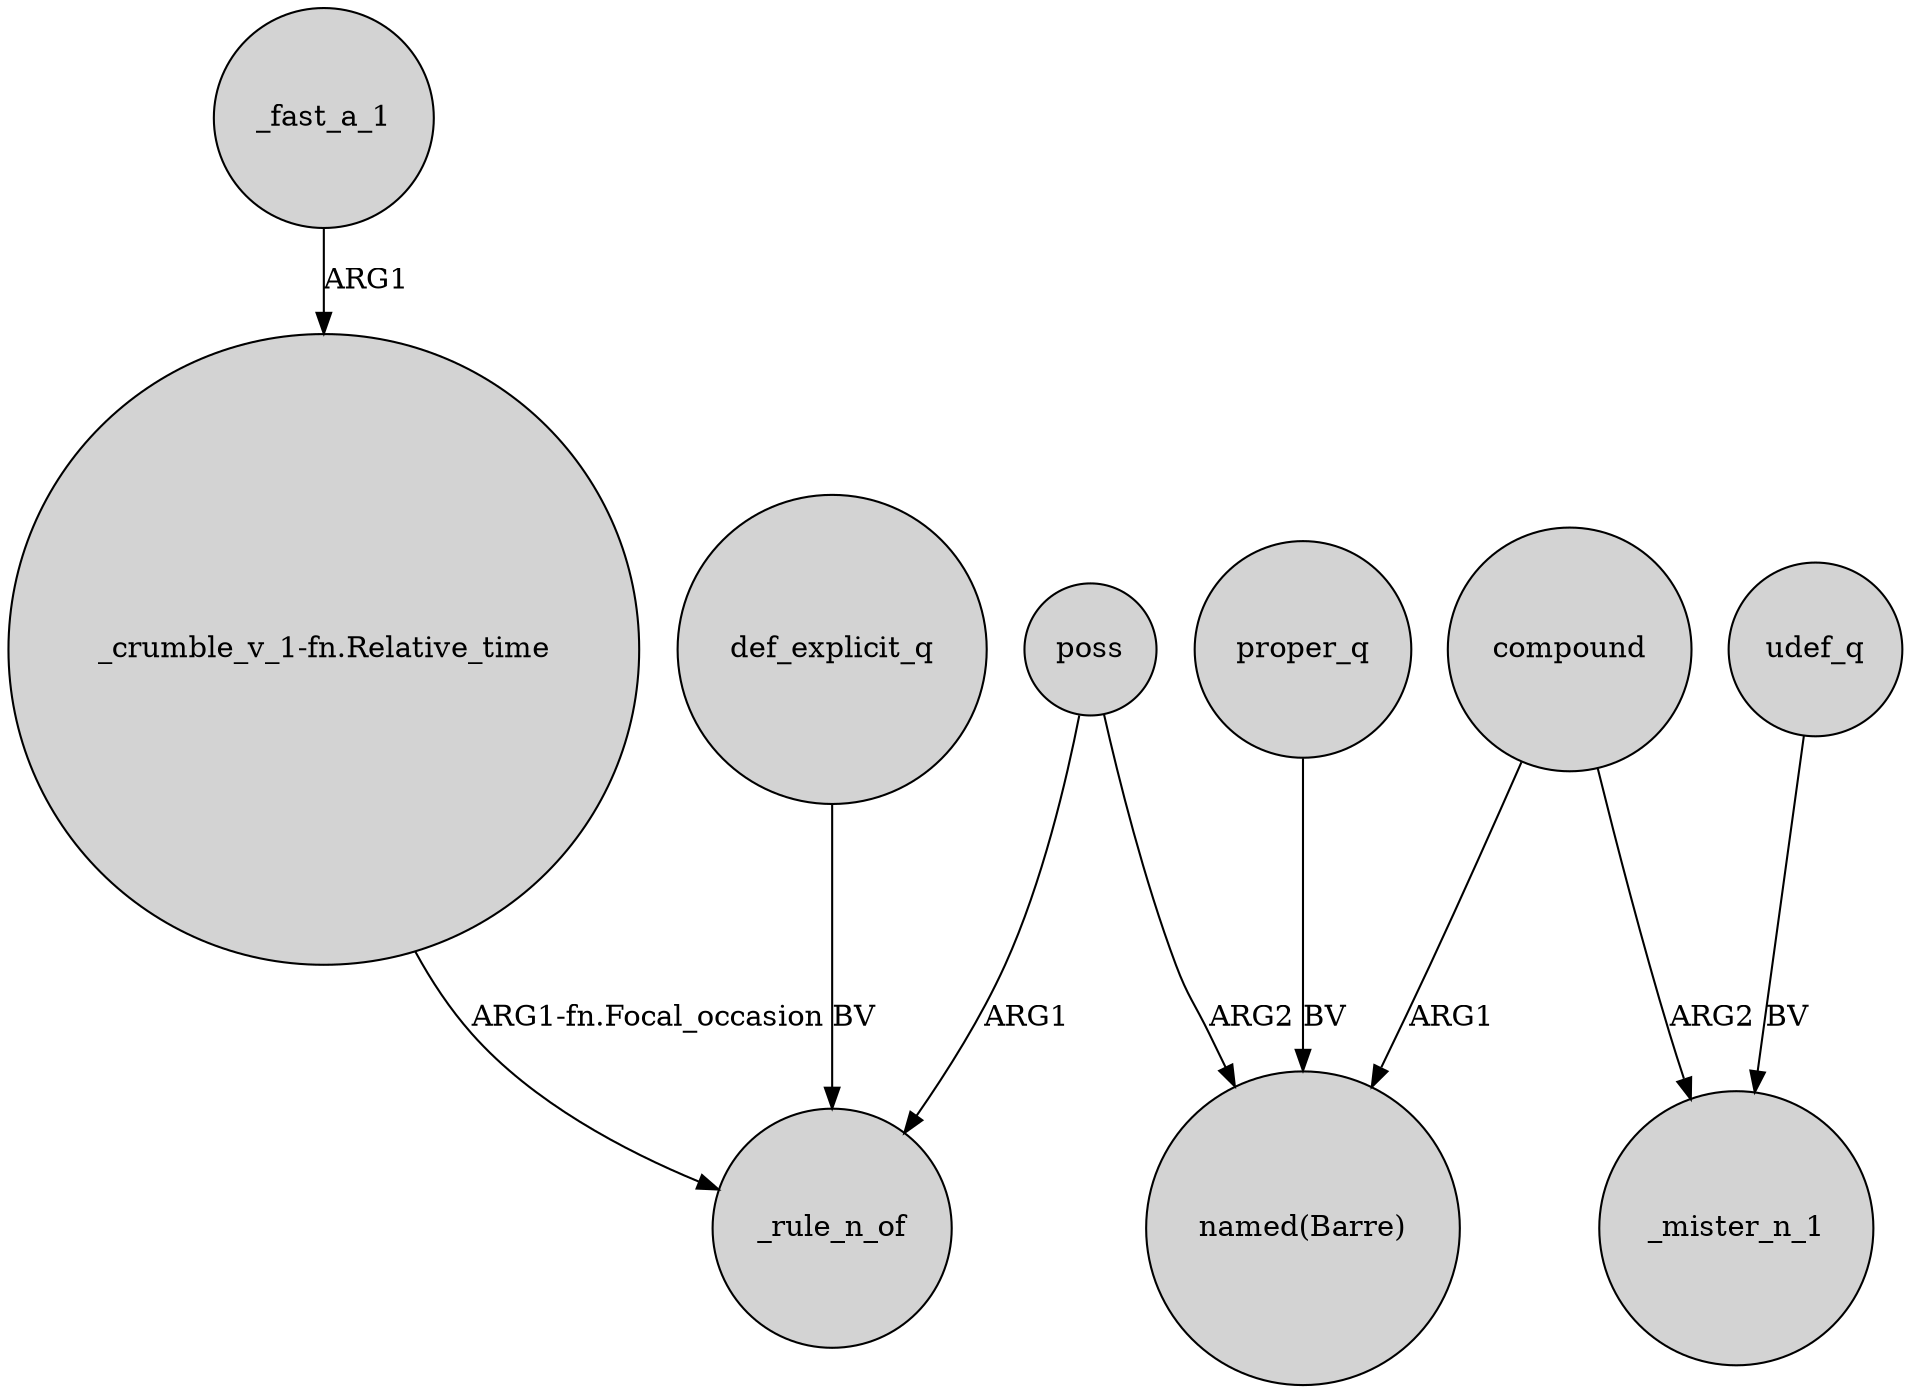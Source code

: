 digraph {
	node [shape=circle style=filled]
	"_crumble_v_1-fn.Relative_time" -> _rule_n_of [label="ARG1-fn.Focal_occasion"]
	compound -> _mister_n_1 [label=ARG2]
	poss -> "named(Barre)" [label=ARG2]
	udef_q -> _mister_n_1 [label=BV]
	poss -> _rule_n_of [label=ARG1]
	def_explicit_q -> _rule_n_of [label=BV]
	_fast_a_1 -> "_crumble_v_1-fn.Relative_time" [label=ARG1]
	proper_q -> "named(Barre)" [label=BV]
	compound -> "named(Barre)" [label=ARG1]
}
